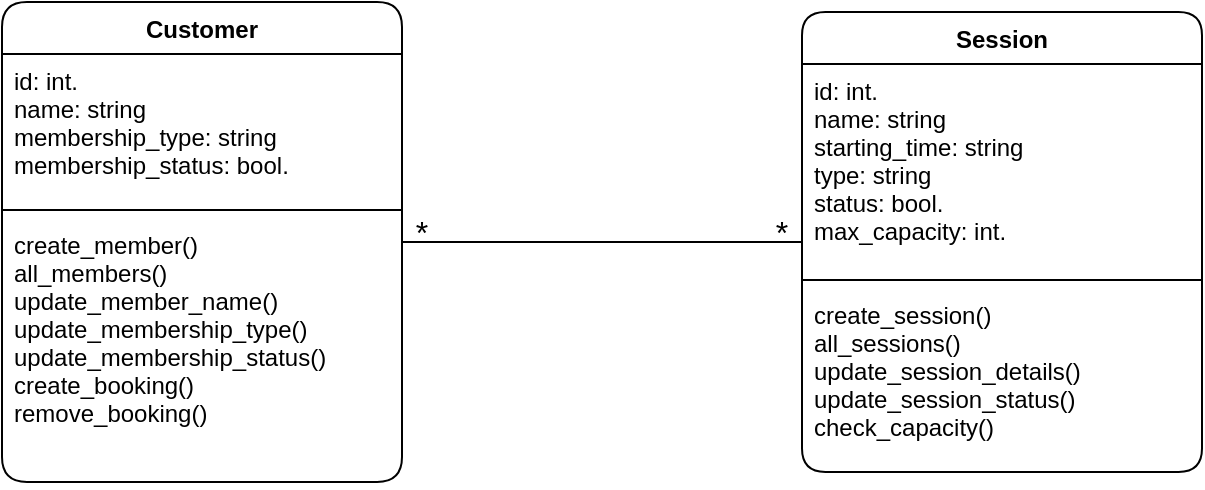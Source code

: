 <mxfile version="12.9.3" type="device"><diagram id="C5RBs43oDa-KdzZeNtuy" name="Page-1"><mxGraphModel dx="631" dy="453" grid="1" gridSize="10" guides="1" tooltips="1" connect="1" arrows="1" fold="1" page="1" pageScale="1" pageWidth="827" pageHeight="1169" math="0" shadow="0"><root><mxCell id="WIyWlLk6GJQsqaUBKTNV-0"/><mxCell id="WIyWlLk6GJQsqaUBKTNV-1" parent="WIyWlLk6GJQsqaUBKTNV-0"/><mxCell id="aRopnTyf794rdzpN3tWX-20" style="edgeStyle=orthogonalEdgeStyle;rounded=1;orthogonalLoop=1;jettySize=auto;html=1;jumpStyle=none;endArrow=none;endFill=0;strokeWidth=1;startArrow=none;startFill=0;" parent="WIyWlLk6GJQsqaUBKTNV-1" source="aRopnTyf794rdzpN3tWX-9" target="aRopnTyf794rdzpN3tWX-5" edge="1"><mxGeometry relative="1" as="geometry"/></mxCell><mxCell id="9Xy0NVVhqWytE899Kald-0" value="*" style="text;html=1;strokeColor=none;fillColor=none;align=center;verticalAlign=middle;whiteSpace=wrap;rounded=0;fontSize=16;" parent="WIyWlLk6GJQsqaUBKTNV-1" vertex="1"><mxGeometry x="310" y="540" width="40" height="20" as="geometry"/></mxCell><mxCell id="9Xy0NVVhqWytE899Kald-1" value="*" style="text;html=1;strokeColor=none;fillColor=none;align=center;verticalAlign=middle;whiteSpace=wrap;rounded=0;fontSize=16;" parent="WIyWlLk6GJQsqaUBKTNV-1" vertex="1"><mxGeometry x="490" y="540" width="40" height="20" as="geometry"/></mxCell><mxCell id="aRopnTyf794rdzpN3tWX-5" value="Customer" style="swimlane;fontStyle=1;align=center;verticalAlign=top;childLayout=stackLayout;horizontal=1;startSize=26;horizontalStack=0;resizeParent=1;resizeParentMax=0;resizeLast=0;collapsible=1;marginBottom=0;rounded=1;glass=0;comic=0;strokeWidth=1;gradientColor=none;swimlaneFillColor=#ffffff;arcSize=16;" parent="WIyWlLk6GJQsqaUBKTNV-1" vertex="1"><mxGeometry x="120" y="435" width="200" height="240" as="geometry"><mxRectangle x="414" y="160" width="90" height="26" as="alternateBounds"/></mxGeometry></mxCell><mxCell id="aRopnTyf794rdzpN3tWX-6" value="id: int.&#10;name: string&#10;membership_type: string&#10;membership_status: bool." style="text;strokeColor=none;fillColor=none;align=left;verticalAlign=top;spacingLeft=4;spacingRight=4;overflow=hidden;rotatable=0;points=[[0,0.5],[1,0.5]];portConstraint=eastwest;spacing=2;" parent="aRopnTyf794rdzpN3tWX-5" vertex="1"><mxGeometry y="26" width="200" height="74" as="geometry"/></mxCell><mxCell id="aRopnTyf794rdzpN3tWX-7" value="" style="line;strokeWidth=1;fillColor=none;align=left;verticalAlign=middle;spacingTop=-1;spacingLeft=3;spacingRight=3;rotatable=0;labelPosition=right;points=[];portConstraint=eastwest;" parent="aRopnTyf794rdzpN3tWX-5" vertex="1"><mxGeometry y="100" width="200" height="8" as="geometry"/></mxCell><mxCell id="aRopnTyf794rdzpN3tWX-8" value="create_member()&#10;all_members()&#10;update_member_name()&#10;update_membership_type()&#10;update_membership_status()&#10;create_booking()&#10;remove_booking()" style="text;strokeColor=none;fillColor=none;align=left;verticalAlign=top;spacingLeft=4;spacingRight=4;overflow=hidden;rotatable=0;points=[[0,0.5],[1,0.5]];portConstraint=eastwest;" parent="aRopnTyf794rdzpN3tWX-5" vertex="1"><mxGeometry y="108" width="200" height="132" as="geometry"/></mxCell><mxCell id="aRopnTyf794rdzpN3tWX-9" value="Session" style="swimlane;fontStyle=1;align=center;verticalAlign=top;childLayout=stackLayout;horizontal=1;startSize=26;horizontalStack=0;resizeParent=1;resizeParentMax=0;resizeLast=0;collapsible=1;marginBottom=0;rounded=1;glass=0;comic=0;strokeWidth=1;gradientColor=none;swimlaneFillColor=#ffffff;" parent="WIyWlLk6GJQsqaUBKTNV-1" vertex="1"><mxGeometry x="520" y="440" width="200" height="230" as="geometry"><mxRectangle x="160" y="100" width="80" height="26" as="alternateBounds"/></mxGeometry></mxCell><mxCell id="aRopnTyf794rdzpN3tWX-10" value="id: int.&#10;name: string&#10;starting_time: string&#10;type: string&#10;status: bool.&#10;max_capacity: int." style="text;strokeColor=none;fillColor=none;align=left;verticalAlign=top;spacingLeft=4;spacingRight=4;overflow=hidden;rotatable=0;points=[[0,0.5],[1,0.5]];portConstraint=eastwest;spacing=2;" parent="aRopnTyf794rdzpN3tWX-9" vertex="1"><mxGeometry y="26" width="200" height="104" as="geometry"/></mxCell><mxCell id="aRopnTyf794rdzpN3tWX-11" value="" style="line;strokeWidth=1;fillColor=none;align=left;verticalAlign=middle;spacingTop=-1;spacingLeft=3;spacingRight=3;rotatable=0;labelPosition=right;points=[];portConstraint=eastwest;" parent="aRopnTyf794rdzpN3tWX-9" vertex="1"><mxGeometry y="130" width="200" height="8" as="geometry"/></mxCell><mxCell id="aRopnTyf794rdzpN3tWX-12" value="create_session()&#10;all_sessions()&#10;update_session_details()&#10;update_session_status()&#10;check_capacity()" style="text;strokeColor=none;fillColor=none;align=left;verticalAlign=top;spacingLeft=4;spacingRight=4;overflow=hidden;rotatable=0;points=[[0,0.5],[1,0.5]];portConstraint=eastwest;" parent="aRopnTyf794rdzpN3tWX-9" vertex="1"><mxGeometry y="138" width="200" height="92" as="geometry"/></mxCell></root></mxGraphModel></diagram></mxfile>